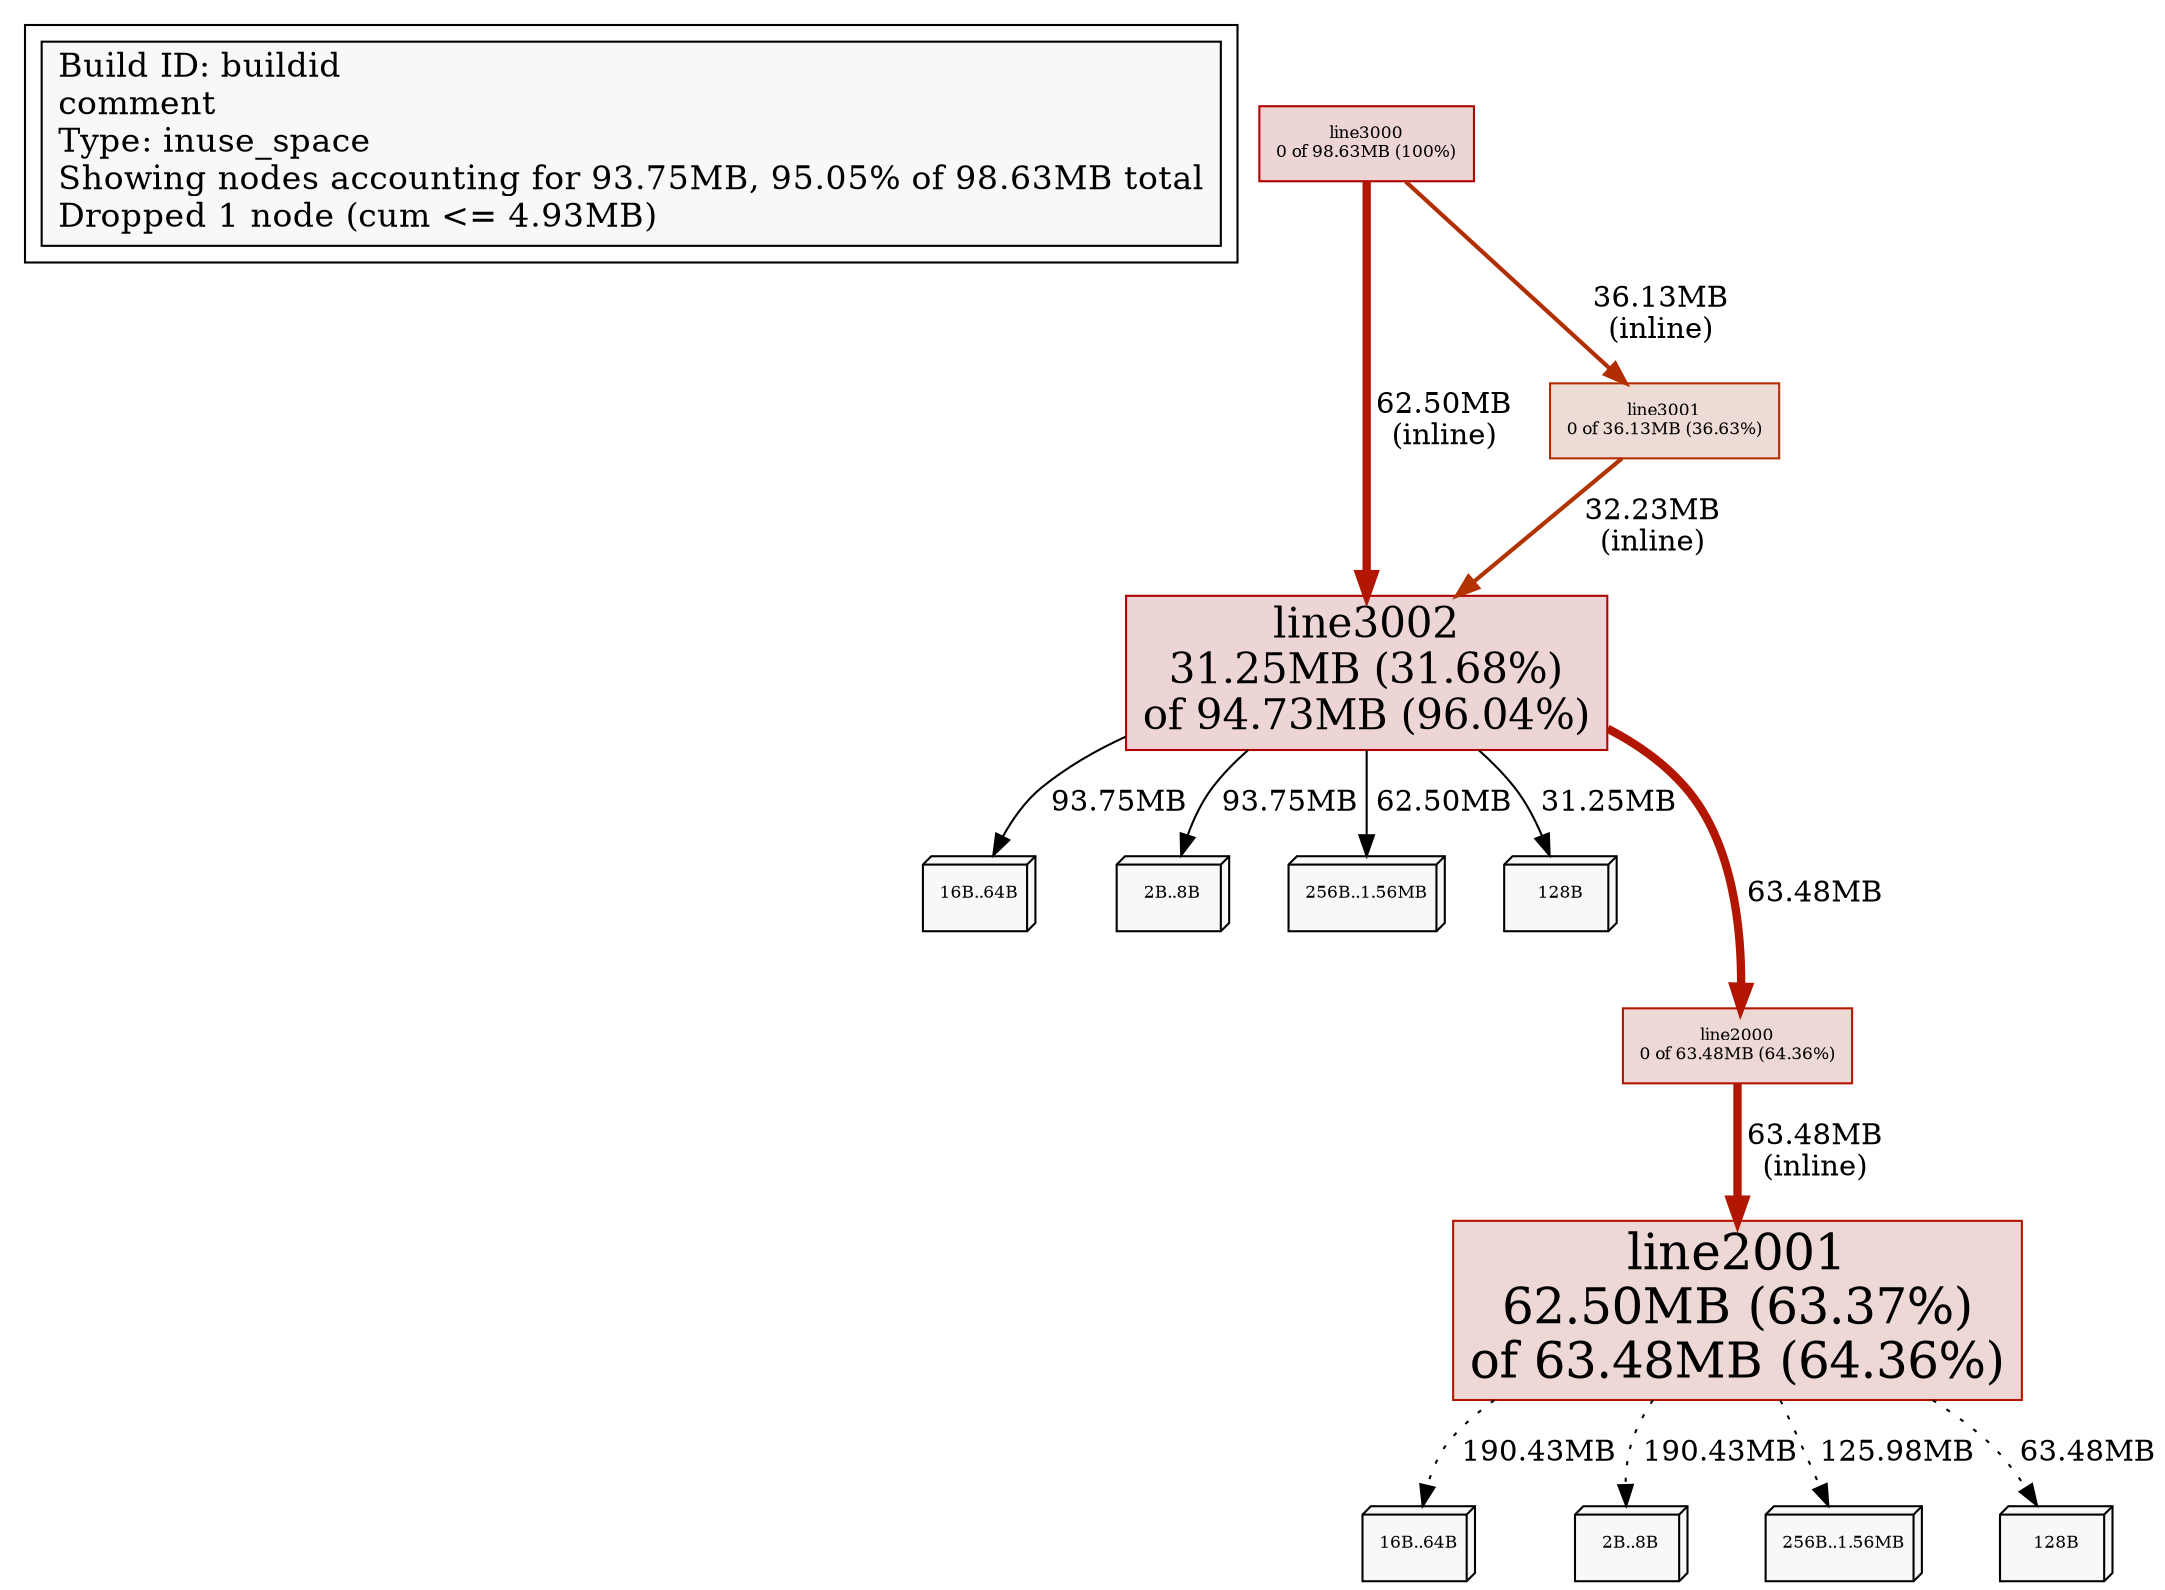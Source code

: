 digraph "unnamed" {
node [style=filled fillcolor="#f8f8f8"]
subgraph cluster_L { "Build ID: buildid" [shape=box fontsize=16 label="Build ID: buildid\lcomment\lType: inuse_space\lShowing nodes accounting for 93.75MB, 95.05% of 98.63MB total\lDropped 1 node (cum <= 4.93MB)\l"] }
N1 [label="line3002\n31.25MB (31.68%)\nof 94.73MB (96.04%)" fontsize=20 shape=box tooltip="line3002 (94.73MB)" color="#b20200" fillcolor="#edd5d5"]
NN1_0 [label = "16B..64B" fontsize=8 shape=box3d tooltip="93.75MB"]
N1 -> NN1_0 [label=" 93.75MB" weight=100 tooltip="93.75MB" labeltooltip="93.75MB"]
NN1_1 [label = "2B..8B" fontsize=8 shape=box3d tooltip="93.75MB"]
N1 -> NN1_1 [label=" 93.75MB" weight=100 tooltip="93.75MB" labeltooltip="93.75MB"]
NN1_2 [label = "256B..1.56MB" fontsize=8 shape=box3d tooltip="62.50MB"]
N1 -> NN1_2 [label=" 62.50MB" weight=100 tooltip="62.50MB" labeltooltip="62.50MB"]
NN1_3 [label = "128B" fontsize=8 shape=box3d tooltip="31.25MB"]
N1 -> NN1_3 [label=" 31.25MB" weight=100 tooltip="31.25MB" labeltooltip="31.25MB"]
N2 [label="line3000\n0 of 98.63MB (100%)" fontsize=8 shape=box tooltip="line3000 (98.63MB)" color="#b20000" fillcolor="#edd5d5"]
N3 [label="line2001\n62.50MB (63.37%)\nof 63.48MB (64.36%)" fontsize=24 shape=box tooltip="line2001 (63.48MB)" color="#b21600" fillcolor="#edd8d5"]
NN3_0 [label = "16B..64B" fontsize=8 shape=box3d tooltip="190.43MB"]
N3 -> NN3_0 [label=" 190.43MB" weight=100 tooltip="190.43MB" labeltooltip="190.43MB" style="dotted"]
NN3_1 [label = "2B..8B" fontsize=8 shape=box3d tooltip="190.43MB"]
N3 -> NN3_1 [label=" 190.43MB" weight=100 tooltip="190.43MB" labeltooltip="190.43MB" style="dotted"]
NN3_2 [label = "256B..1.56MB" fontsize=8 shape=box3d tooltip="125.98MB"]
N3 -> NN3_2 [label=" 125.98MB" weight=100 tooltip="125.98MB" labeltooltip="125.98MB" style="dotted"]
NN3_3 [label = "128B" fontsize=8 shape=box3d tooltip="63.48MB"]
N3 -> NN3_3 [label=" 63.48MB" weight=100 tooltip="63.48MB" labeltooltip="63.48MB" style="dotted"]
N4 [label="line2000\n0 of 63.48MB (64.36%)" fontsize=8 shape=box tooltip="line2000 (63.48MB)" color="#b21600" fillcolor="#edd8d5"]
N5 [label="line3001\n0 of 36.13MB (36.63%)" fontsize=8 shape=box tooltip="line3001 (36.13MB)" color="#b22e00" fillcolor="#eddbd5"]
N4 -> N3 [label=" 63.48MB\n (inline)" weight=65 penwidth=4 color="#b21600" tooltip="line2000 -> line2001 (63.48MB)" labeltooltip="line2000 -> line2001 (63.48MB)"]
N1 -> N4 [label=" 63.48MB" weight=65 penwidth=4 color="#b21600" tooltip="line3002 -> line2000 (63.48MB)" labeltooltip="line3002 -> line2000 (63.48MB)" minlen=2]
N2 -> N1 [label=" 62.50MB\n (inline)" weight=64 penwidth=4 color="#b21600" tooltip="line3000 -> line3002 (62.50MB)" labeltooltip="line3000 -> line3002 (62.50MB)"]
N2 -> N5 [label=" 36.13MB\n (inline)" weight=37 penwidth=2 color="#b22e00" tooltip="line3000 -> line3001 (36.13MB)" labeltooltip="line3000 -> line3001 (36.13MB)"]
N5 -> N1 [label=" 32.23MB\n (inline)" weight=33 penwidth=2 color="#b23200" tooltip="line3001 -> line3002 (32.23MB)" labeltooltip="line3001 -> line3002 (32.23MB)"]
}
